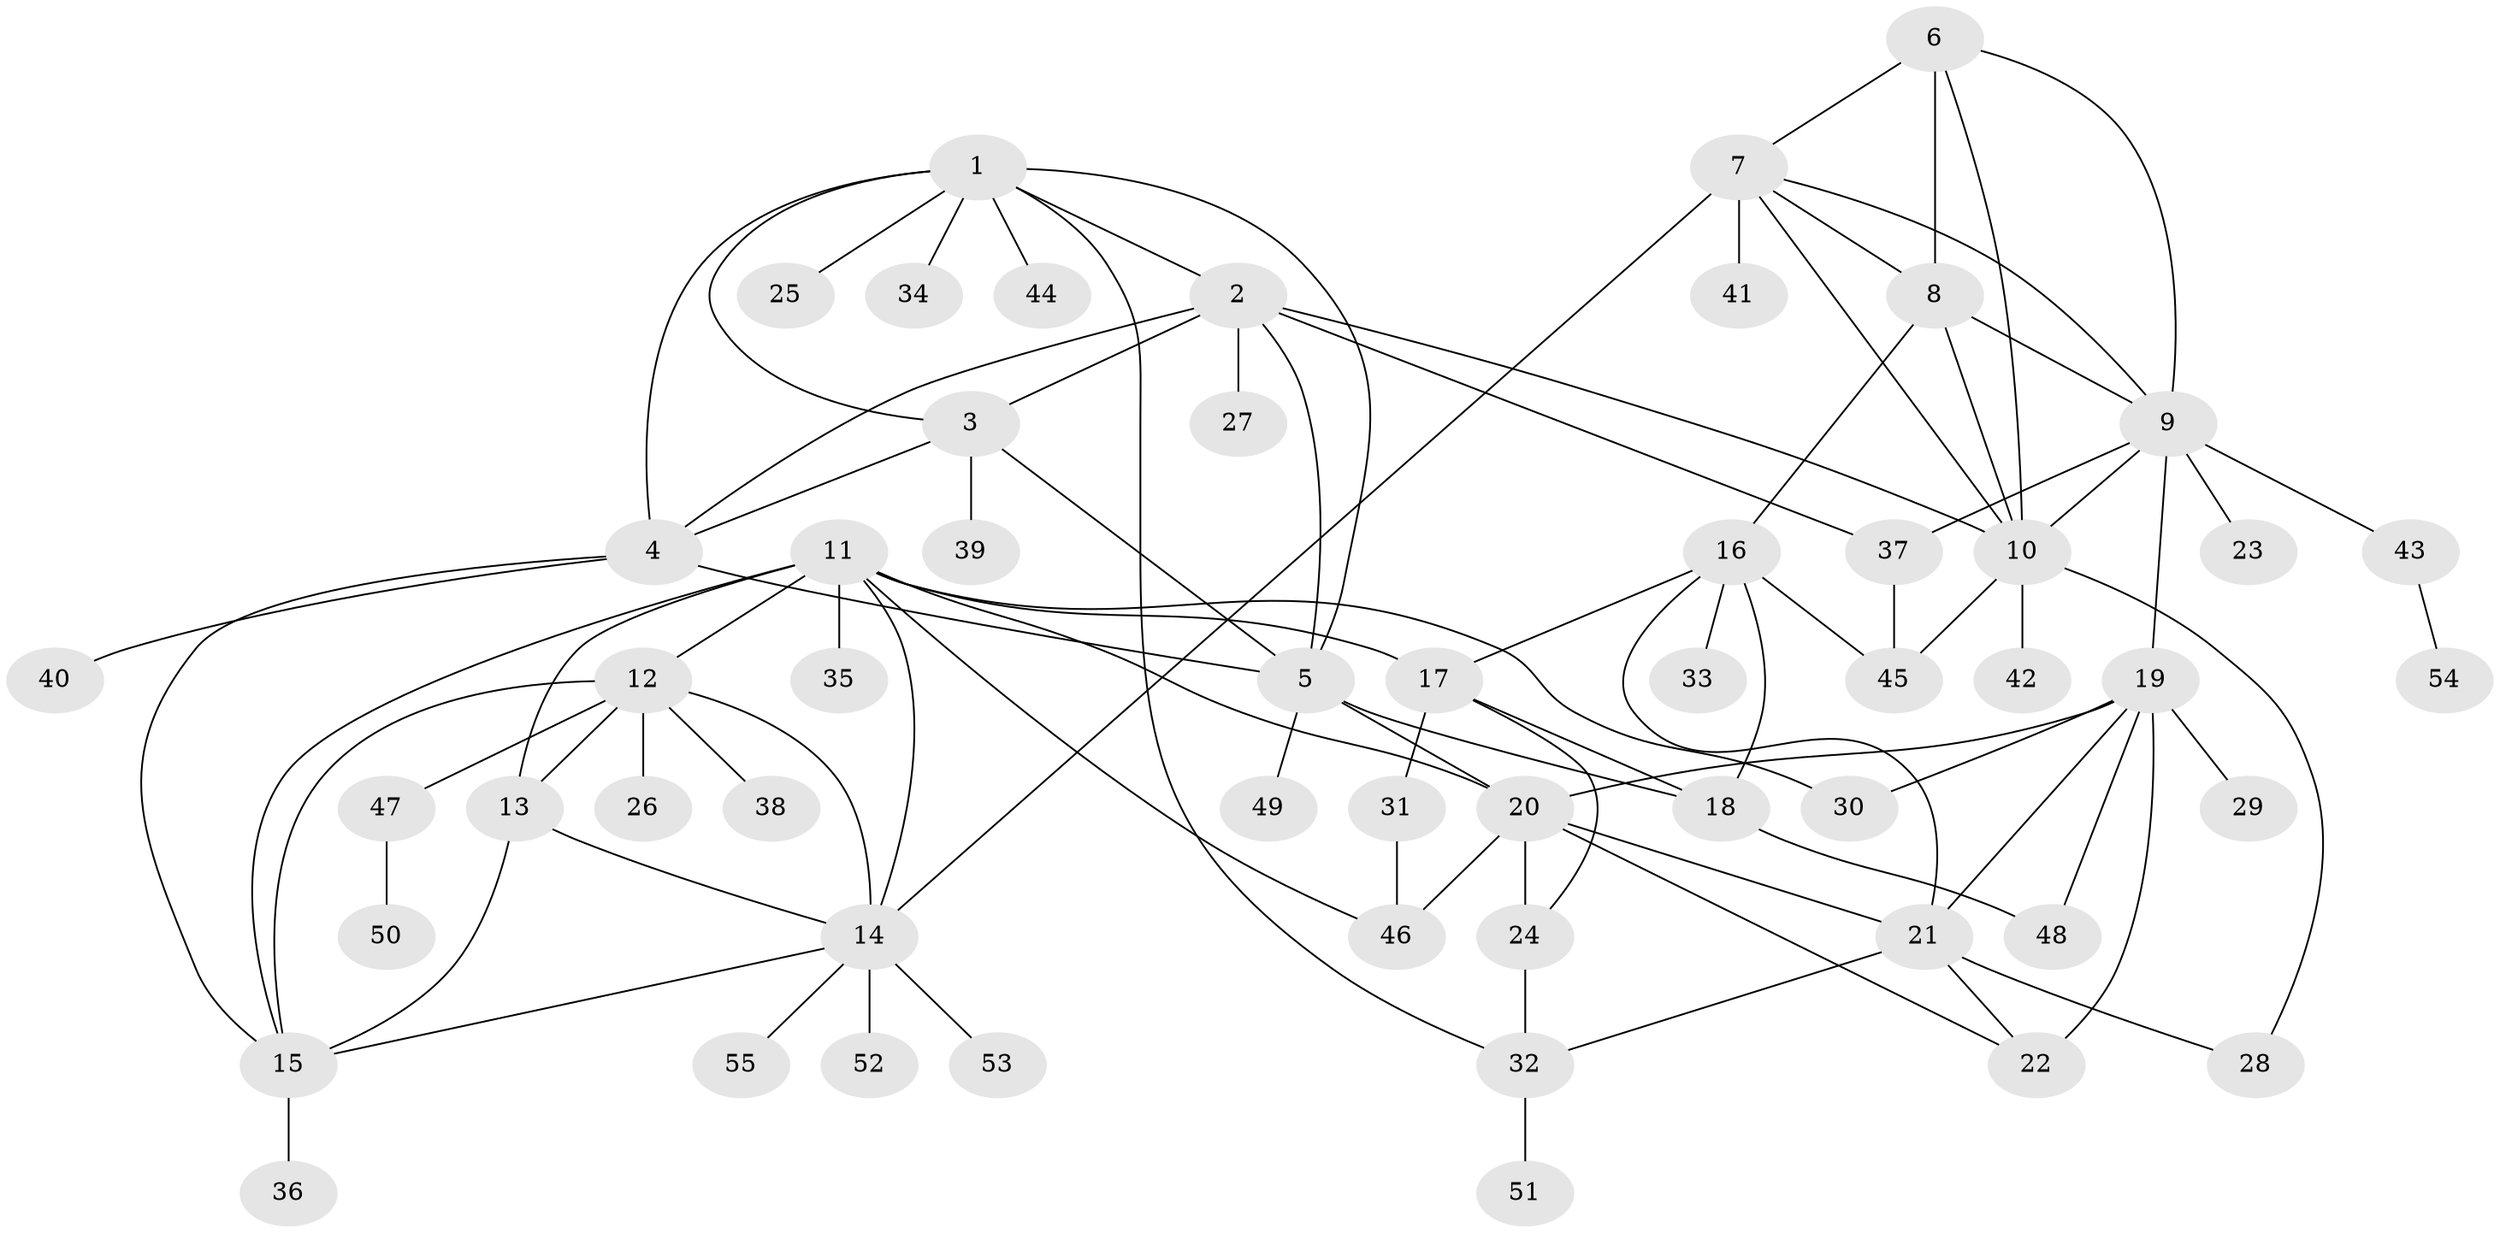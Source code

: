 // original degree distribution, {9: 0.03669724770642202, 6: 0.01834862385321101, 7: 0.03669724770642202, 8: 0.045871559633027525, 10: 0.03669724770642202, 5: 0.03669724770642202, 12: 0.01834862385321101, 4: 0.027522935779816515, 2: 0.10091743119266056, 1: 0.6146788990825688, 3: 0.027522935779816515}
// Generated by graph-tools (version 1.1) at 2025/37/03/09/25 02:37:33]
// undirected, 55 vertices, 93 edges
graph export_dot {
graph [start="1"]
  node [color=gray90,style=filled];
  1;
  2;
  3;
  4;
  5;
  6;
  7;
  8;
  9;
  10;
  11;
  12;
  13;
  14;
  15;
  16;
  17;
  18;
  19;
  20;
  21;
  22;
  23;
  24;
  25;
  26;
  27;
  28;
  29;
  30;
  31;
  32;
  33;
  34;
  35;
  36;
  37;
  38;
  39;
  40;
  41;
  42;
  43;
  44;
  45;
  46;
  47;
  48;
  49;
  50;
  51;
  52;
  53;
  54;
  55;
  1 -- 2 [weight=1.0];
  1 -- 3 [weight=1.0];
  1 -- 4 [weight=1.0];
  1 -- 5 [weight=1.0];
  1 -- 25 [weight=1.0];
  1 -- 32 [weight=1.0];
  1 -- 34 [weight=1.0];
  1 -- 44 [weight=1.0];
  2 -- 3 [weight=1.0];
  2 -- 4 [weight=1.0];
  2 -- 5 [weight=1.0];
  2 -- 10 [weight=1.0];
  2 -- 27 [weight=2.0];
  2 -- 37 [weight=1.0];
  3 -- 4 [weight=1.0];
  3 -- 5 [weight=1.0];
  3 -- 39 [weight=1.0];
  4 -- 5 [weight=1.0];
  4 -- 15 [weight=1.0];
  4 -- 40 [weight=1.0];
  5 -- 18 [weight=1.0];
  5 -- 20 [weight=1.0];
  5 -- 49 [weight=1.0];
  6 -- 7 [weight=1.0];
  6 -- 8 [weight=3.0];
  6 -- 9 [weight=1.0];
  6 -- 10 [weight=1.0];
  7 -- 8 [weight=1.0];
  7 -- 9 [weight=1.0];
  7 -- 10 [weight=1.0];
  7 -- 14 [weight=1.0];
  7 -- 41 [weight=4.0];
  8 -- 9 [weight=1.0];
  8 -- 10 [weight=1.0];
  8 -- 16 [weight=1.0];
  9 -- 10 [weight=1.0];
  9 -- 19 [weight=1.0];
  9 -- 23 [weight=1.0];
  9 -- 37 [weight=1.0];
  9 -- 43 [weight=1.0];
  10 -- 28 [weight=1.0];
  10 -- 42 [weight=2.0];
  10 -- 45 [weight=1.0];
  11 -- 12 [weight=1.0];
  11 -- 13 [weight=1.0];
  11 -- 14 [weight=1.0];
  11 -- 15 [weight=1.0];
  11 -- 17 [weight=1.0];
  11 -- 20 [weight=1.0];
  11 -- 30 [weight=1.0];
  11 -- 35 [weight=3.0];
  11 -- 46 [weight=1.0];
  12 -- 13 [weight=1.0];
  12 -- 14 [weight=1.0];
  12 -- 15 [weight=1.0];
  12 -- 26 [weight=1.0];
  12 -- 38 [weight=1.0];
  12 -- 47 [weight=1.0];
  13 -- 14 [weight=1.0];
  13 -- 15 [weight=1.0];
  14 -- 15 [weight=1.0];
  14 -- 52 [weight=1.0];
  14 -- 53 [weight=1.0];
  14 -- 55 [weight=1.0];
  15 -- 36 [weight=1.0];
  16 -- 17 [weight=3.0];
  16 -- 18 [weight=3.0];
  16 -- 21 [weight=1.0];
  16 -- 33 [weight=3.0];
  16 -- 45 [weight=5.0];
  17 -- 18 [weight=1.0];
  17 -- 24 [weight=1.0];
  17 -- 31 [weight=1.0];
  18 -- 48 [weight=1.0];
  19 -- 20 [weight=2.0];
  19 -- 21 [weight=2.0];
  19 -- 22 [weight=2.0];
  19 -- 29 [weight=2.0];
  19 -- 30 [weight=1.0];
  19 -- 48 [weight=4.0];
  20 -- 21 [weight=1.0];
  20 -- 22 [weight=1.0];
  20 -- 24 [weight=4.0];
  20 -- 46 [weight=1.0];
  21 -- 22 [weight=1.0];
  21 -- 28 [weight=1.0];
  21 -- 32 [weight=1.0];
  24 -- 32 [weight=1.0];
  31 -- 46 [weight=2.0];
  32 -- 51 [weight=1.0];
  37 -- 45 [weight=1.0];
  43 -- 54 [weight=1.0];
  47 -- 50 [weight=1.0];
}
